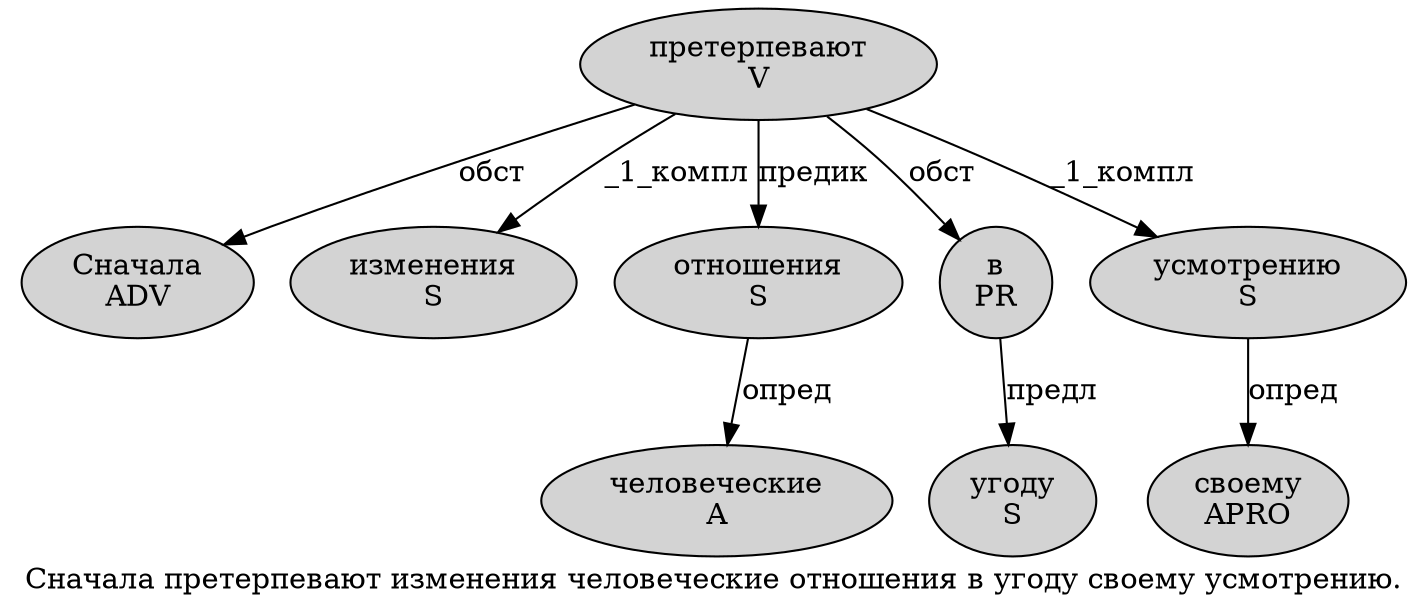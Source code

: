 digraph SENTENCE_4423 {
	graph [label="Сначала претерпевают изменения человеческие отношения в угоду своему усмотрению."]
	node [style=filled]
		0 [label="Сначала
ADV" color="" fillcolor=lightgray penwidth=1 shape=ellipse]
		1 [label="претерпевают
V" color="" fillcolor=lightgray penwidth=1 shape=ellipse]
		2 [label="изменения
S" color="" fillcolor=lightgray penwidth=1 shape=ellipse]
		3 [label="человеческие
A" color="" fillcolor=lightgray penwidth=1 shape=ellipse]
		4 [label="отношения
S" color="" fillcolor=lightgray penwidth=1 shape=ellipse]
		5 [label="в
PR" color="" fillcolor=lightgray penwidth=1 shape=ellipse]
		6 [label="угоду
S" color="" fillcolor=lightgray penwidth=1 shape=ellipse]
		7 [label="своему
APRO" color="" fillcolor=lightgray penwidth=1 shape=ellipse]
		8 [label="усмотрению
S" color="" fillcolor=lightgray penwidth=1 shape=ellipse]
			8 -> 7 [label="опред"]
			1 -> 0 [label="обст"]
			1 -> 2 [label="_1_компл"]
			1 -> 4 [label="предик"]
			1 -> 5 [label="обст"]
			1 -> 8 [label="_1_компл"]
			4 -> 3 [label="опред"]
			5 -> 6 [label="предл"]
}